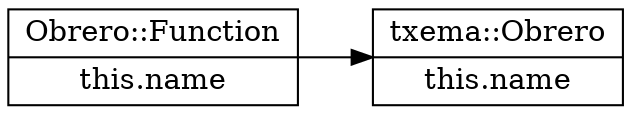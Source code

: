 digraph {
    rankdir=LR
    node [shape="record"];

    Obrero [label="Obrero::Function | this.name"];
    txema  [label="txema::Obrero | this.name"];

    Obrero -> txema;
}
